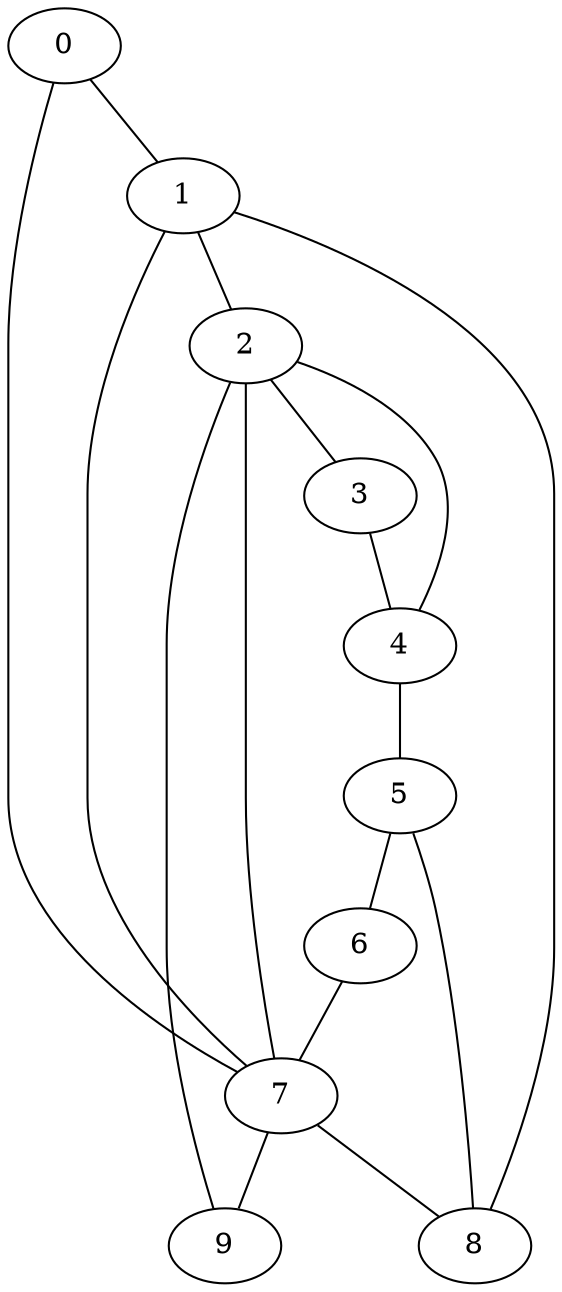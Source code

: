 
graph graphname {
    0 -- 1
0 -- 7
1 -- 2
1 -- 8
1 -- 7
2 -- 3
2 -- 7
2 -- 9
2 -- 4
3 -- 4
4 -- 5
5 -- 6
5 -- 8
6 -- 7
7 -- 8
7 -- 9

}
